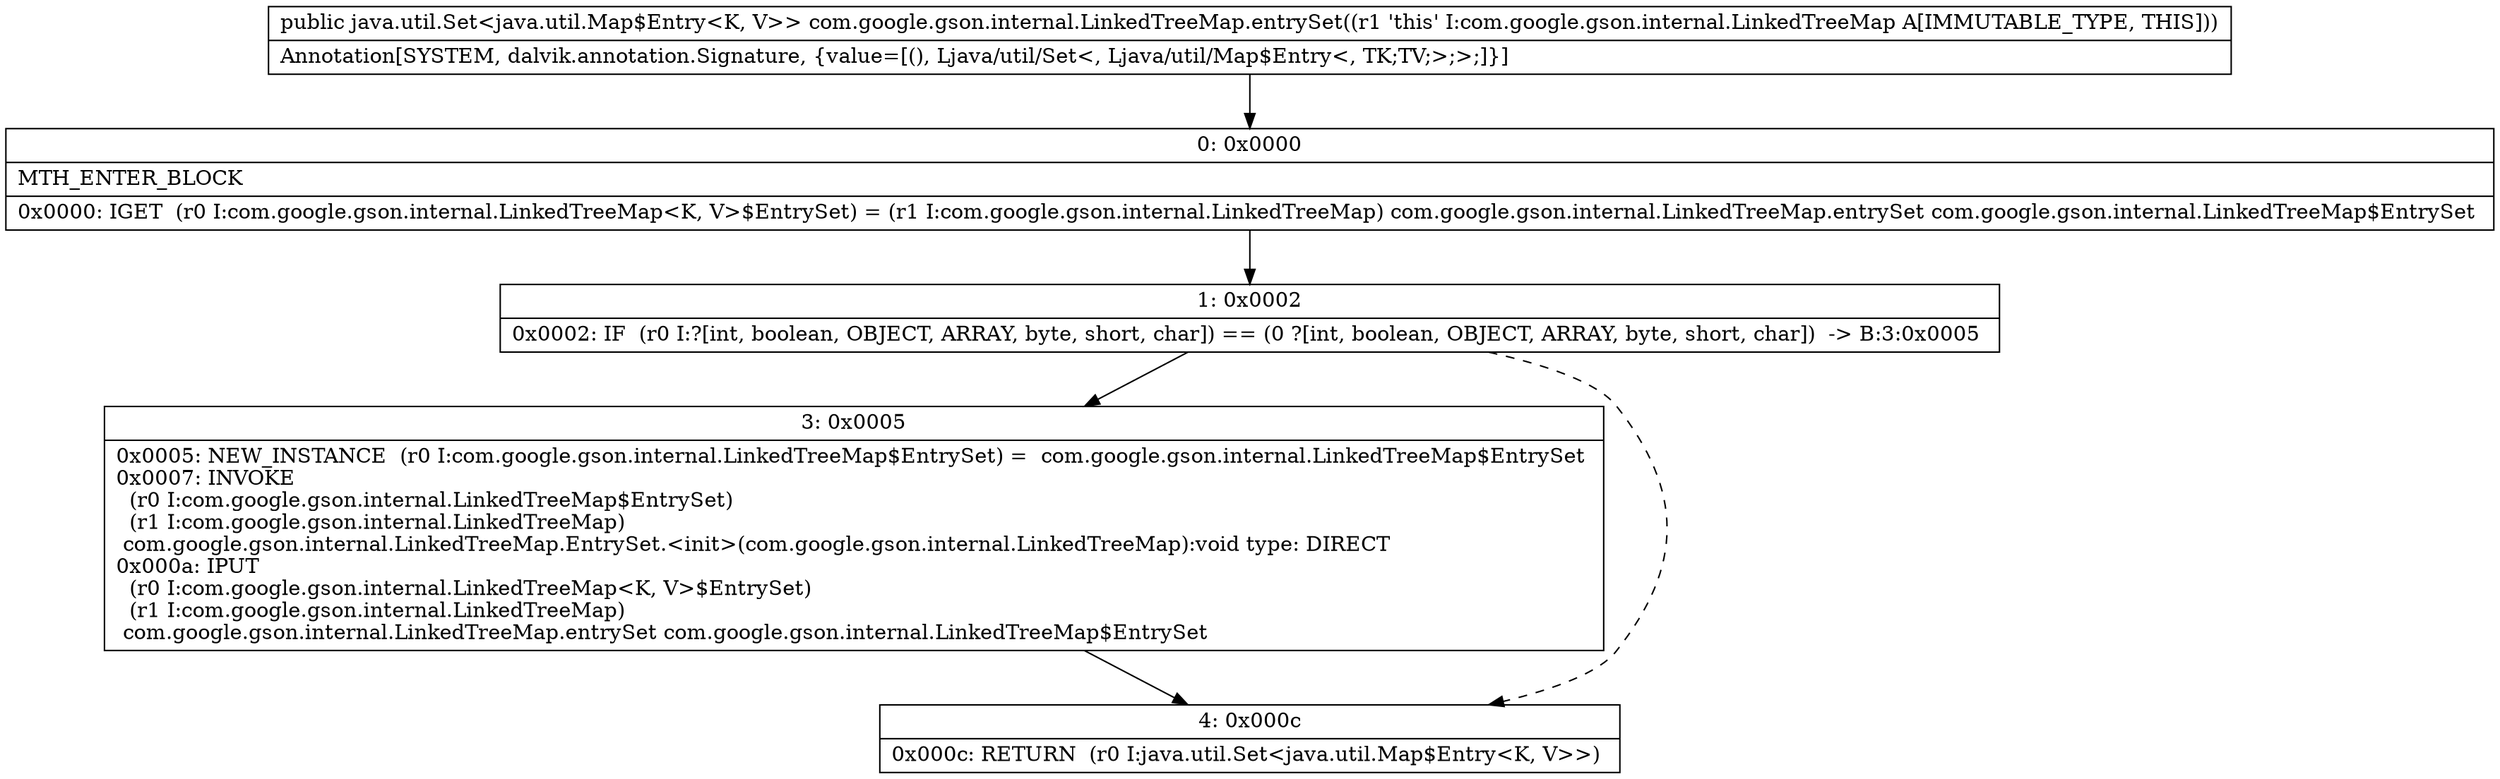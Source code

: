 digraph "CFG forcom.google.gson.internal.LinkedTreeMap.entrySet()Ljava\/util\/Set;" {
Node_0 [shape=record,label="{0\:\ 0x0000|MTH_ENTER_BLOCK\l|0x0000: IGET  (r0 I:com.google.gson.internal.LinkedTreeMap\<K, V\>$EntrySet) = (r1 I:com.google.gson.internal.LinkedTreeMap) com.google.gson.internal.LinkedTreeMap.entrySet com.google.gson.internal.LinkedTreeMap$EntrySet \l}"];
Node_1 [shape=record,label="{1\:\ 0x0002|0x0002: IF  (r0 I:?[int, boolean, OBJECT, ARRAY, byte, short, char]) == (0 ?[int, boolean, OBJECT, ARRAY, byte, short, char])  \-\> B:3:0x0005 \l}"];
Node_3 [shape=record,label="{3\:\ 0x0005|0x0005: NEW_INSTANCE  (r0 I:com.google.gson.internal.LinkedTreeMap$EntrySet) =  com.google.gson.internal.LinkedTreeMap$EntrySet \l0x0007: INVOKE  \l  (r0 I:com.google.gson.internal.LinkedTreeMap$EntrySet)\l  (r1 I:com.google.gson.internal.LinkedTreeMap)\l com.google.gson.internal.LinkedTreeMap.EntrySet.\<init\>(com.google.gson.internal.LinkedTreeMap):void type: DIRECT \l0x000a: IPUT  \l  (r0 I:com.google.gson.internal.LinkedTreeMap\<K, V\>$EntrySet)\l  (r1 I:com.google.gson.internal.LinkedTreeMap)\l com.google.gson.internal.LinkedTreeMap.entrySet com.google.gson.internal.LinkedTreeMap$EntrySet \l}"];
Node_4 [shape=record,label="{4\:\ 0x000c|0x000c: RETURN  (r0 I:java.util.Set\<java.util.Map$Entry\<K, V\>\>) \l}"];
MethodNode[shape=record,label="{public java.util.Set\<java.util.Map$Entry\<K, V\>\> com.google.gson.internal.LinkedTreeMap.entrySet((r1 'this' I:com.google.gson.internal.LinkedTreeMap A[IMMUTABLE_TYPE, THIS]))  | Annotation[SYSTEM, dalvik.annotation.Signature, \{value=[(), Ljava\/util\/Set\<, Ljava\/util\/Map$Entry\<, TK;TV;\>;\>;]\}]\l}"];
MethodNode -> Node_0;
Node_0 -> Node_1;
Node_1 -> Node_3;
Node_1 -> Node_4[style=dashed];
Node_3 -> Node_4;
}

